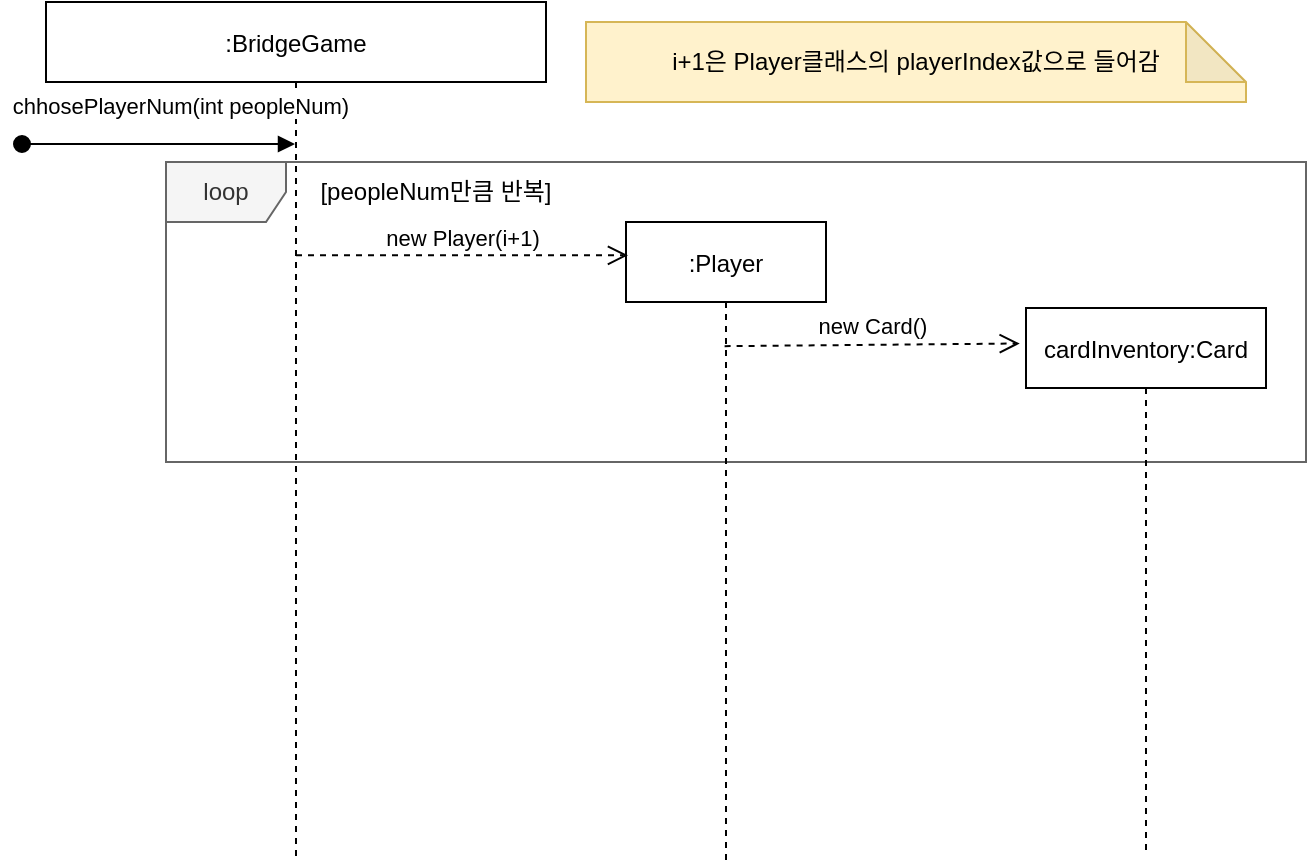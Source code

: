 <mxfile version="19.0.0" type="github">
  <diagram id="kgpKYQtTHZ0yAKxKKP6v" name="choosePlayerNum(SequenceDiagram)">
    <mxGraphModel dx="981" dy="542" grid="1" gridSize="10" guides="1" tooltips="1" connect="1" arrows="1" fold="1" page="1" pageScale="1" pageWidth="850" pageHeight="1100" math="0" shadow="0">
      <root>
        <mxCell id="0" />
        <mxCell id="1" parent="0" />
        <mxCell id="09g5tCrzfpE1xMV-DXQo-2" value="loop" style="shape=umlFrame;whiteSpace=wrap;html=1;fillColor=#f5f5f5;fontColor=#333333;strokeColor=#666666;" vertex="1" parent="1">
          <mxGeometry x="180" y="160" width="570" height="150" as="geometry" />
        </mxCell>
        <mxCell id="3nuBFxr9cyL0pnOWT2aG-1" value=":BridgeGame" style="shape=umlLifeline;perimeter=lifelinePerimeter;container=1;collapsible=0;recursiveResize=0;rounded=0;shadow=0;strokeWidth=1;" parent="1" vertex="1">
          <mxGeometry x="120" y="80" width="250" height="430" as="geometry" />
        </mxCell>
        <mxCell id="3nuBFxr9cyL0pnOWT2aG-3" value="chhosePlayerNum(int peopleNum)" style="verticalAlign=bottom;startArrow=oval;endArrow=block;startSize=8;shadow=0;strokeWidth=1;" parent="3nuBFxr9cyL0pnOWT2aG-1" target="3nuBFxr9cyL0pnOWT2aG-1" edge="1">
          <mxGeometry x="0.167" y="10" relative="1" as="geometry">
            <mxPoint x="-12" y="71" as="sourcePoint" />
            <mxPoint x="48" y="71" as="targetPoint" />
            <mxPoint as="offset" />
          </mxGeometry>
        </mxCell>
        <mxCell id="3nuBFxr9cyL0pnOWT2aG-5" value=":Player" style="shape=umlLifeline;perimeter=lifelinePerimeter;container=1;collapsible=0;recursiveResize=0;rounded=0;shadow=0;strokeWidth=1;" parent="1" vertex="1">
          <mxGeometry x="410" y="190" width="100" height="320" as="geometry" />
        </mxCell>
        <mxCell id="09g5tCrzfpE1xMV-DXQo-1" value="new Player(i+1)" style="html=1;verticalAlign=bottom;endArrow=open;dashed=1;endSize=8;rounded=0;entryX=0.01;entryY=0.052;entryDx=0;entryDy=0;entryPerimeter=0;" edge="1" parent="1" source="3nuBFxr9cyL0pnOWT2aG-1" target="3nuBFxr9cyL0pnOWT2aG-5">
          <mxGeometry relative="1" as="geometry">
            <mxPoint x="430" y="260" as="sourcePoint" />
            <mxPoint x="350" y="260" as="targetPoint" />
          </mxGeometry>
        </mxCell>
        <mxCell id="09g5tCrzfpE1xMV-DXQo-4" value="[peopleNum만큼 반복]" style="text;html=1;strokeColor=none;fillColor=none;align=center;verticalAlign=middle;whiteSpace=wrap;rounded=0;" vertex="1" parent="1">
          <mxGeometry x="250" y="160" width="130" height="30" as="geometry" />
        </mxCell>
        <mxCell id="09g5tCrzfpE1xMV-DXQo-5" value="cardInventory:Card" style="shape=umlLifeline;perimeter=lifelinePerimeter;container=1;collapsible=0;recursiveResize=0;rounded=0;shadow=0;strokeWidth=1;" vertex="1" parent="1">
          <mxGeometry x="610" y="233" width="120" height="273" as="geometry" />
        </mxCell>
        <mxCell id="09g5tCrzfpE1xMV-DXQo-6" value="new Card()" style="html=1;verticalAlign=bottom;endArrow=open;dashed=1;endSize=8;rounded=0;entryX=-0.026;entryY=0.065;entryDx=0;entryDy=0;entryPerimeter=0;exitX=0.493;exitY=0.194;exitDx=0;exitDy=0;exitPerimeter=0;" edge="1" parent="1" source="3nuBFxr9cyL0pnOWT2aG-5" target="09g5tCrzfpE1xMV-DXQo-5">
          <mxGeometry relative="1" as="geometry">
            <mxPoint x="459.81" y="352" as="sourcePoint" />
            <mxPoint x="649.5" y="352" as="targetPoint" />
          </mxGeometry>
        </mxCell>
        <mxCell id="09g5tCrzfpE1xMV-DXQo-8" value="i+1은 Player클래스의 playerIndex값으로 들어감" style="shape=note;whiteSpace=wrap;html=1;backgroundOutline=1;darkOpacity=0.05;fillColor=#fff2cc;strokeColor=#d6b656;" vertex="1" parent="1">
          <mxGeometry x="390" y="90" width="330" height="40" as="geometry" />
        </mxCell>
      </root>
    </mxGraphModel>
  </diagram>
</mxfile>
